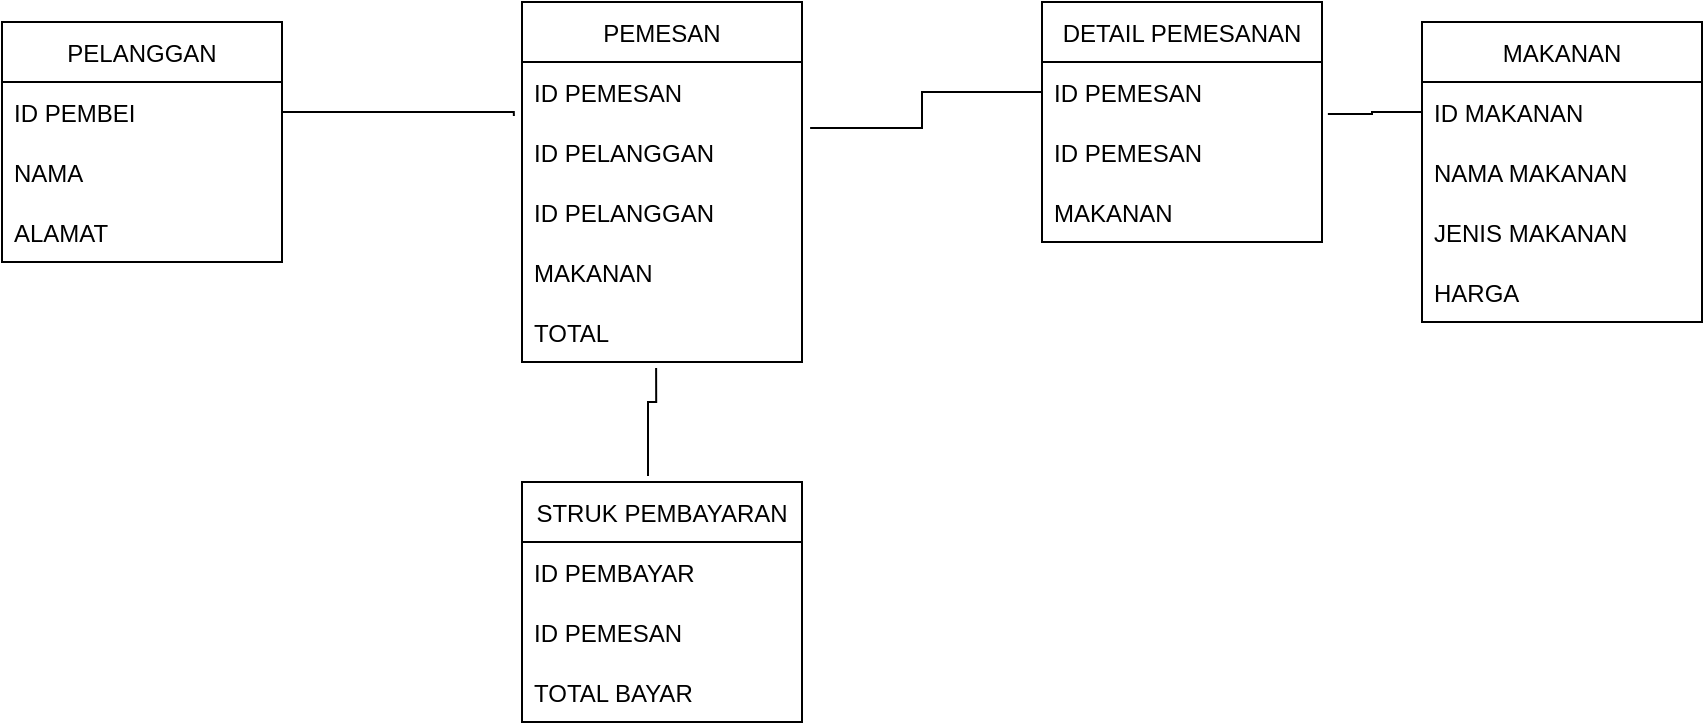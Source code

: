 <mxfile version="15.4.0" type="device"><diagram id="SNDMMuvIAfnTIO3Szqrg" name="Page-1"><mxGraphModel dx="852" dy="494" grid="1" gridSize="10" guides="1" tooltips="1" connect="1" arrows="1" fold="1" page="1" pageScale="1" pageWidth="1200" pageHeight="1920" math="0" shadow="0"><root><mxCell id="0"/><mxCell id="1" parent="0"/><mxCell id="tBz5FnujLPZLyu88dONa-3" value="PELANGGAN" style="swimlane;fontStyle=0;childLayout=stackLayout;horizontal=1;startSize=30;horizontalStack=0;resizeParent=1;resizeParentMax=0;resizeLast=0;collapsible=1;marginBottom=0;" vertex="1" parent="1"><mxGeometry x="50" y="170" width="140" height="120" as="geometry"/></mxCell><mxCell id="tBz5FnujLPZLyu88dONa-4" value="ID PEMBEI" style="text;strokeColor=none;fillColor=none;align=left;verticalAlign=middle;spacingLeft=4;spacingRight=4;overflow=hidden;points=[[0,0.5],[1,0.5]];portConstraint=eastwest;rotatable=0;" vertex="1" parent="tBz5FnujLPZLyu88dONa-3"><mxGeometry y="30" width="140" height="30" as="geometry"/></mxCell><mxCell id="tBz5FnujLPZLyu88dONa-5" value="NAMA" style="text;strokeColor=none;fillColor=none;align=left;verticalAlign=middle;spacingLeft=4;spacingRight=4;overflow=hidden;points=[[0,0.5],[1,0.5]];portConstraint=eastwest;rotatable=0;" vertex="1" parent="tBz5FnujLPZLyu88dONa-3"><mxGeometry y="60" width="140" height="30" as="geometry"/></mxCell><mxCell id="tBz5FnujLPZLyu88dONa-6" value="ALAMAT" style="text;strokeColor=none;fillColor=none;align=left;verticalAlign=middle;spacingLeft=4;spacingRight=4;overflow=hidden;points=[[0,0.5],[1,0.5]];portConstraint=eastwest;rotatable=0;" vertex="1" parent="tBz5FnujLPZLyu88dONa-3"><mxGeometry y="90" width="140" height="30" as="geometry"/></mxCell><mxCell id="tBz5FnujLPZLyu88dONa-9" value="PEMESAN" style="swimlane;fontStyle=0;childLayout=stackLayout;horizontal=1;startSize=30;horizontalStack=0;resizeParent=1;resizeParentMax=0;resizeLast=0;collapsible=1;marginBottom=0;" vertex="1" parent="1"><mxGeometry x="310" y="160" width="140" height="180" as="geometry"/></mxCell><mxCell id="tBz5FnujLPZLyu88dONa-10" value="ID PEMESAN" style="text;strokeColor=none;fillColor=none;align=left;verticalAlign=middle;spacingLeft=4;spacingRight=4;overflow=hidden;points=[[0,0.5],[1,0.5]];portConstraint=eastwest;rotatable=0;" vertex="1" parent="tBz5FnujLPZLyu88dONa-9"><mxGeometry y="30" width="140" height="30" as="geometry"/></mxCell><mxCell id="tBz5FnujLPZLyu88dONa-11" value="ID PELANGGAN" style="text;strokeColor=none;fillColor=none;align=left;verticalAlign=middle;spacingLeft=4;spacingRight=4;overflow=hidden;points=[[0,0.5],[1,0.5]];portConstraint=eastwest;rotatable=0;" vertex="1" parent="tBz5FnujLPZLyu88dONa-9"><mxGeometry y="60" width="140" height="30" as="geometry"/></mxCell><mxCell id="tBz5FnujLPZLyu88dONa-29" value="ID PELANGGAN" style="text;strokeColor=none;fillColor=none;align=left;verticalAlign=middle;spacingLeft=4;spacingRight=4;overflow=hidden;points=[[0,0.5],[1,0.5]];portConstraint=eastwest;rotatable=0;" vertex="1" parent="tBz5FnujLPZLyu88dONa-9"><mxGeometry y="90" width="140" height="30" as="geometry"/></mxCell><mxCell id="tBz5FnujLPZLyu88dONa-12" value="MAKANAN" style="text;strokeColor=none;fillColor=none;align=left;verticalAlign=middle;spacingLeft=4;spacingRight=4;overflow=hidden;points=[[0,0.5],[1,0.5]];portConstraint=eastwest;rotatable=0;" vertex="1" parent="tBz5FnujLPZLyu88dONa-9"><mxGeometry y="120" width="140" height="30" as="geometry"/></mxCell><mxCell id="tBz5FnujLPZLyu88dONa-13" value="TOTAL" style="text;strokeColor=none;fillColor=none;align=left;verticalAlign=middle;spacingLeft=4;spacingRight=4;overflow=hidden;points=[[0,0.5],[1,0.5]];portConstraint=eastwest;rotatable=0;" vertex="1" parent="tBz5FnujLPZLyu88dONa-9"><mxGeometry y="150" width="140" height="30" as="geometry"/></mxCell><mxCell id="tBz5FnujLPZLyu88dONa-14" value="DETAIL PEMESANAN" style="swimlane;fontStyle=0;childLayout=stackLayout;horizontal=1;startSize=30;horizontalStack=0;resizeParent=1;resizeParentMax=0;resizeLast=0;collapsible=1;marginBottom=0;" vertex="1" parent="1"><mxGeometry x="570" y="160" width="140" height="120" as="geometry"/></mxCell><mxCell id="tBz5FnujLPZLyu88dONa-31" value="ID PEMESAN" style="text;strokeColor=none;fillColor=none;align=left;verticalAlign=middle;spacingLeft=4;spacingRight=4;overflow=hidden;points=[[0,0.5],[1,0.5]];portConstraint=eastwest;rotatable=0;" vertex="1" parent="tBz5FnujLPZLyu88dONa-14"><mxGeometry y="30" width="140" height="30" as="geometry"/></mxCell><mxCell id="tBz5FnujLPZLyu88dONa-15" value="ID PEMESAN" style="text;strokeColor=none;fillColor=none;align=left;verticalAlign=middle;spacingLeft=4;spacingRight=4;overflow=hidden;points=[[0,0.5],[1,0.5]];portConstraint=eastwest;rotatable=0;" vertex="1" parent="tBz5FnujLPZLyu88dONa-14"><mxGeometry y="60" width="140" height="30" as="geometry"/></mxCell><mxCell id="tBz5FnujLPZLyu88dONa-16" value="MAKANAN" style="text;strokeColor=none;fillColor=none;align=left;verticalAlign=middle;spacingLeft=4;spacingRight=4;overflow=hidden;points=[[0,0.5],[1,0.5]];portConstraint=eastwest;rotatable=0;" vertex="1" parent="tBz5FnujLPZLyu88dONa-14"><mxGeometry y="90" width="140" height="30" as="geometry"/></mxCell><mxCell id="tBz5FnujLPZLyu88dONa-18" value="MAKANAN" style="swimlane;fontStyle=0;childLayout=stackLayout;horizontal=1;startSize=30;horizontalStack=0;resizeParent=1;resizeParentMax=0;resizeLast=0;collapsible=1;marginBottom=0;" vertex="1" parent="1"><mxGeometry x="760" y="170" width="140" height="150" as="geometry"/></mxCell><mxCell id="tBz5FnujLPZLyu88dONa-19" value="ID MAKANAN" style="text;strokeColor=none;fillColor=none;align=left;verticalAlign=middle;spacingLeft=4;spacingRight=4;overflow=hidden;points=[[0,0.5],[1,0.5]];portConstraint=eastwest;rotatable=0;" vertex="1" parent="tBz5FnujLPZLyu88dONa-18"><mxGeometry y="30" width="140" height="30" as="geometry"/></mxCell><mxCell id="tBz5FnujLPZLyu88dONa-20" value="NAMA MAKANAN" style="text;strokeColor=none;fillColor=none;align=left;verticalAlign=middle;spacingLeft=4;spacingRight=4;overflow=hidden;points=[[0,0.5],[1,0.5]];portConstraint=eastwest;rotatable=0;" vertex="1" parent="tBz5FnujLPZLyu88dONa-18"><mxGeometry y="60" width="140" height="30" as="geometry"/></mxCell><mxCell id="tBz5FnujLPZLyu88dONa-21" value="JENIS MAKANAN" style="text;strokeColor=none;fillColor=none;align=left;verticalAlign=middle;spacingLeft=4;spacingRight=4;overflow=hidden;points=[[0,0.5],[1,0.5]];portConstraint=eastwest;rotatable=0;" vertex="1" parent="tBz5FnujLPZLyu88dONa-18"><mxGeometry y="90" width="140" height="30" as="geometry"/></mxCell><mxCell id="tBz5FnujLPZLyu88dONa-22" value="HARGA" style="text;strokeColor=none;fillColor=none;align=left;verticalAlign=middle;spacingLeft=4;spacingRight=4;overflow=hidden;points=[[0,0.5],[1,0.5]];portConstraint=eastwest;rotatable=0;" vertex="1" parent="tBz5FnujLPZLyu88dONa-18"><mxGeometry y="120" width="140" height="30" as="geometry"/></mxCell><mxCell id="tBz5FnujLPZLyu88dONa-23" value="STRUK PEMBAYARAN" style="swimlane;fontStyle=0;childLayout=stackLayout;horizontal=1;startSize=30;horizontalStack=0;resizeParent=1;resizeParentMax=0;resizeLast=0;collapsible=1;marginBottom=0;" vertex="1" parent="1"><mxGeometry x="310" y="400" width="140" height="120" as="geometry"/></mxCell><mxCell id="tBz5FnujLPZLyu88dONa-24" value="ID PEMBAYAR" style="text;strokeColor=none;fillColor=none;align=left;verticalAlign=middle;spacingLeft=4;spacingRight=4;overflow=hidden;points=[[0,0.5],[1,0.5]];portConstraint=eastwest;rotatable=0;" vertex="1" parent="tBz5FnujLPZLyu88dONa-23"><mxGeometry y="30" width="140" height="30" as="geometry"/></mxCell><mxCell id="tBz5FnujLPZLyu88dONa-25" value="ID PEMESAN" style="text;strokeColor=none;fillColor=none;align=left;verticalAlign=middle;spacingLeft=4;spacingRight=4;overflow=hidden;points=[[0,0.5],[1,0.5]];portConstraint=eastwest;rotatable=0;" vertex="1" parent="tBz5FnujLPZLyu88dONa-23"><mxGeometry y="60" width="140" height="30" as="geometry"/></mxCell><mxCell id="tBz5FnujLPZLyu88dONa-26" value="TOTAL BAYAR" style="text;strokeColor=none;fillColor=none;align=left;verticalAlign=middle;spacingLeft=4;spacingRight=4;overflow=hidden;points=[[0,0.5],[1,0.5]];portConstraint=eastwest;rotatable=0;" vertex="1" parent="tBz5FnujLPZLyu88dONa-23"><mxGeometry y="90" width="140" height="30" as="geometry"/></mxCell><mxCell id="tBz5FnujLPZLyu88dONa-28" value="" style="endArrow=none;html=1;rounded=0;edgeStyle=orthogonalEdgeStyle;entryX=1;entryY=0.5;entryDx=0;entryDy=0;exitX=-0.029;exitY=-0.1;exitDx=0;exitDy=0;exitPerimeter=0;" edge="1" parent="1" source="tBz5FnujLPZLyu88dONa-11" target="tBz5FnujLPZLyu88dONa-4"><mxGeometry width="50" height="50" relative="1" as="geometry"><mxPoint x="440" y="260" as="sourcePoint"/><mxPoint x="490" y="210" as="targetPoint"/><Array as="points"><mxPoint x="306" y="215"/></Array></mxGeometry></mxCell><mxCell id="tBz5FnujLPZLyu88dONa-30" value="" style="endArrow=none;html=1;rounded=0;edgeStyle=orthogonalEdgeStyle;exitX=1.029;exitY=0.1;exitDx=0;exitDy=0;exitPerimeter=0;entryX=0;entryY=0.5;entryDx=0;entryDy=0;" edge="1" parent="1" source="tBz5FnujLPZLyu88dONa-11" target="tBz5FnujLPZLyu88dONa-31"><mxGeometry width="50" height="50" relative="1" as="geometry"><mxPoint x="440" y="260" as="sourcePoint"/><mxPoint x="530" y="200" as="targetPoint"/></mxGeometry></mxCell><mxCell id="tBz5FnujLPZLyu88dONa-32" value="" style="endArrow=none;html=1;rounded=0;edgeStyle=orthogonalEdgeStyle;entryX=0;entryY=0.5;entryDx=0;entryDy=0;exitX=1.021;exitY=0.867;exitDx=0;exitDy=0;exitPerimeter=0;" edge="1" parent="1" source="tBz5FnujLPZLyu88dONa-31" target="tBz5FnujLPZLyu88dONa-19"><mxGeometry width="50" height="50" relative="1" as="geometry"><mxPoint x="720" y="215" as="sourcePoint"/><mxPoint x="490" y="210" as="targetPoint"/></mxGeometry></mxCell><mxCell id="tBz5FnujLPZLyu88dONa-33" value="" style="endArrow=none;html=1;rounded=0;edgeStyle=orthogonalEdgeStyle;exitX=0.45;exitY=-0.025;exitDx=0;exitDy=0;exitPerimeter=0;entryX=0.479;entryY=1.1;entryDx=0;entryDy=0;entryPerimeter=0;" edge="1" parent="1" source="tBz5FnujLPZLyu88dONa-23" target="tBz5FnujLPZLyu88dONa-13"><mxGeometry width="50" height="50" relative="1" as="geometry"><mxPoint x="440" y="260" as="sourcePoint"/><mxPoint x="490" y="210" as="targetPoint"/><Array as="points"><mxPoint x="373" y="360"/><mxPoint x="377" y="360"/></Array></mxGeometry></mxCell></root></mxGraphModel></diagram></mxfile>